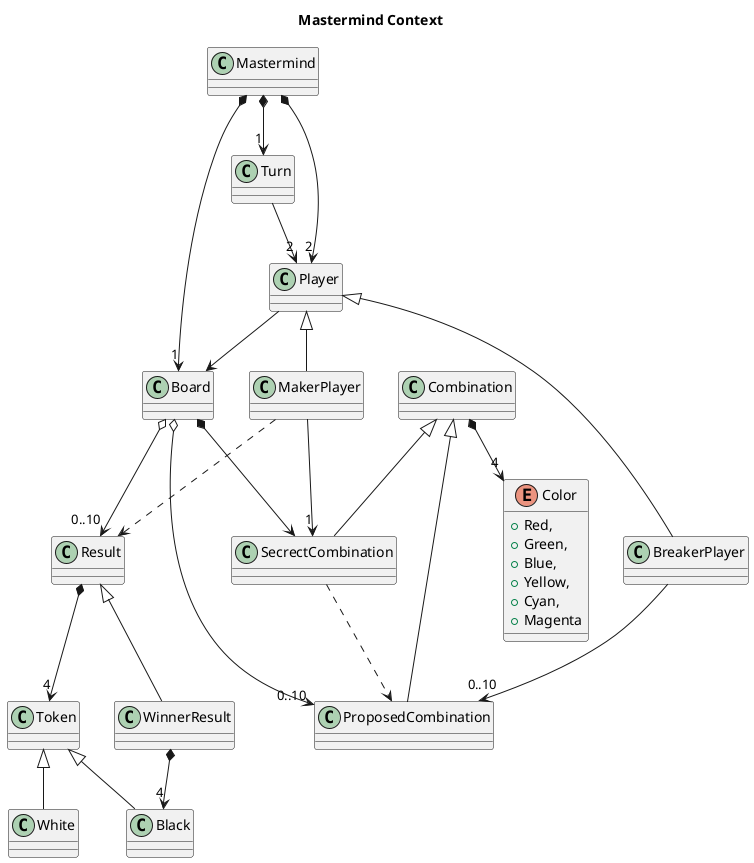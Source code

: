 @startuml MastermindContext
title Mastermind Context
Mastermind *--> "1" Turn
Mastermind *--> "2" Player
Mastermind *--> "1" Board

Turn --> "2" Player
Player <|-- MakerPlayer
Player <|-- BreakerPlayer
Player --> Board

Combination *--> "4" Color
Combination <|-- SecrectCombination
Combination <|-- ProposedCombination
SecrectCombination ..> ProposedCombination

Board *--> SecrectCombination
Board o--> "0..10" ProposedCombination
Board o--> "0..10" Result

MakerPlayer --> "1" SecrectCombination
BreakerPlayer --> "0..10" ProposedCombination
MakerPlayer ..> Result


Result *--> "4" Token
Result <|-- WinnerResult
WinnerResult *--> "4" Black

Token <|-- White
Token <|-- Black

enum Color{
    +Red,
    +Green,
    +Blue,
    +Yellow,
    +Cyan,
    +Magenta
}

@enduml

